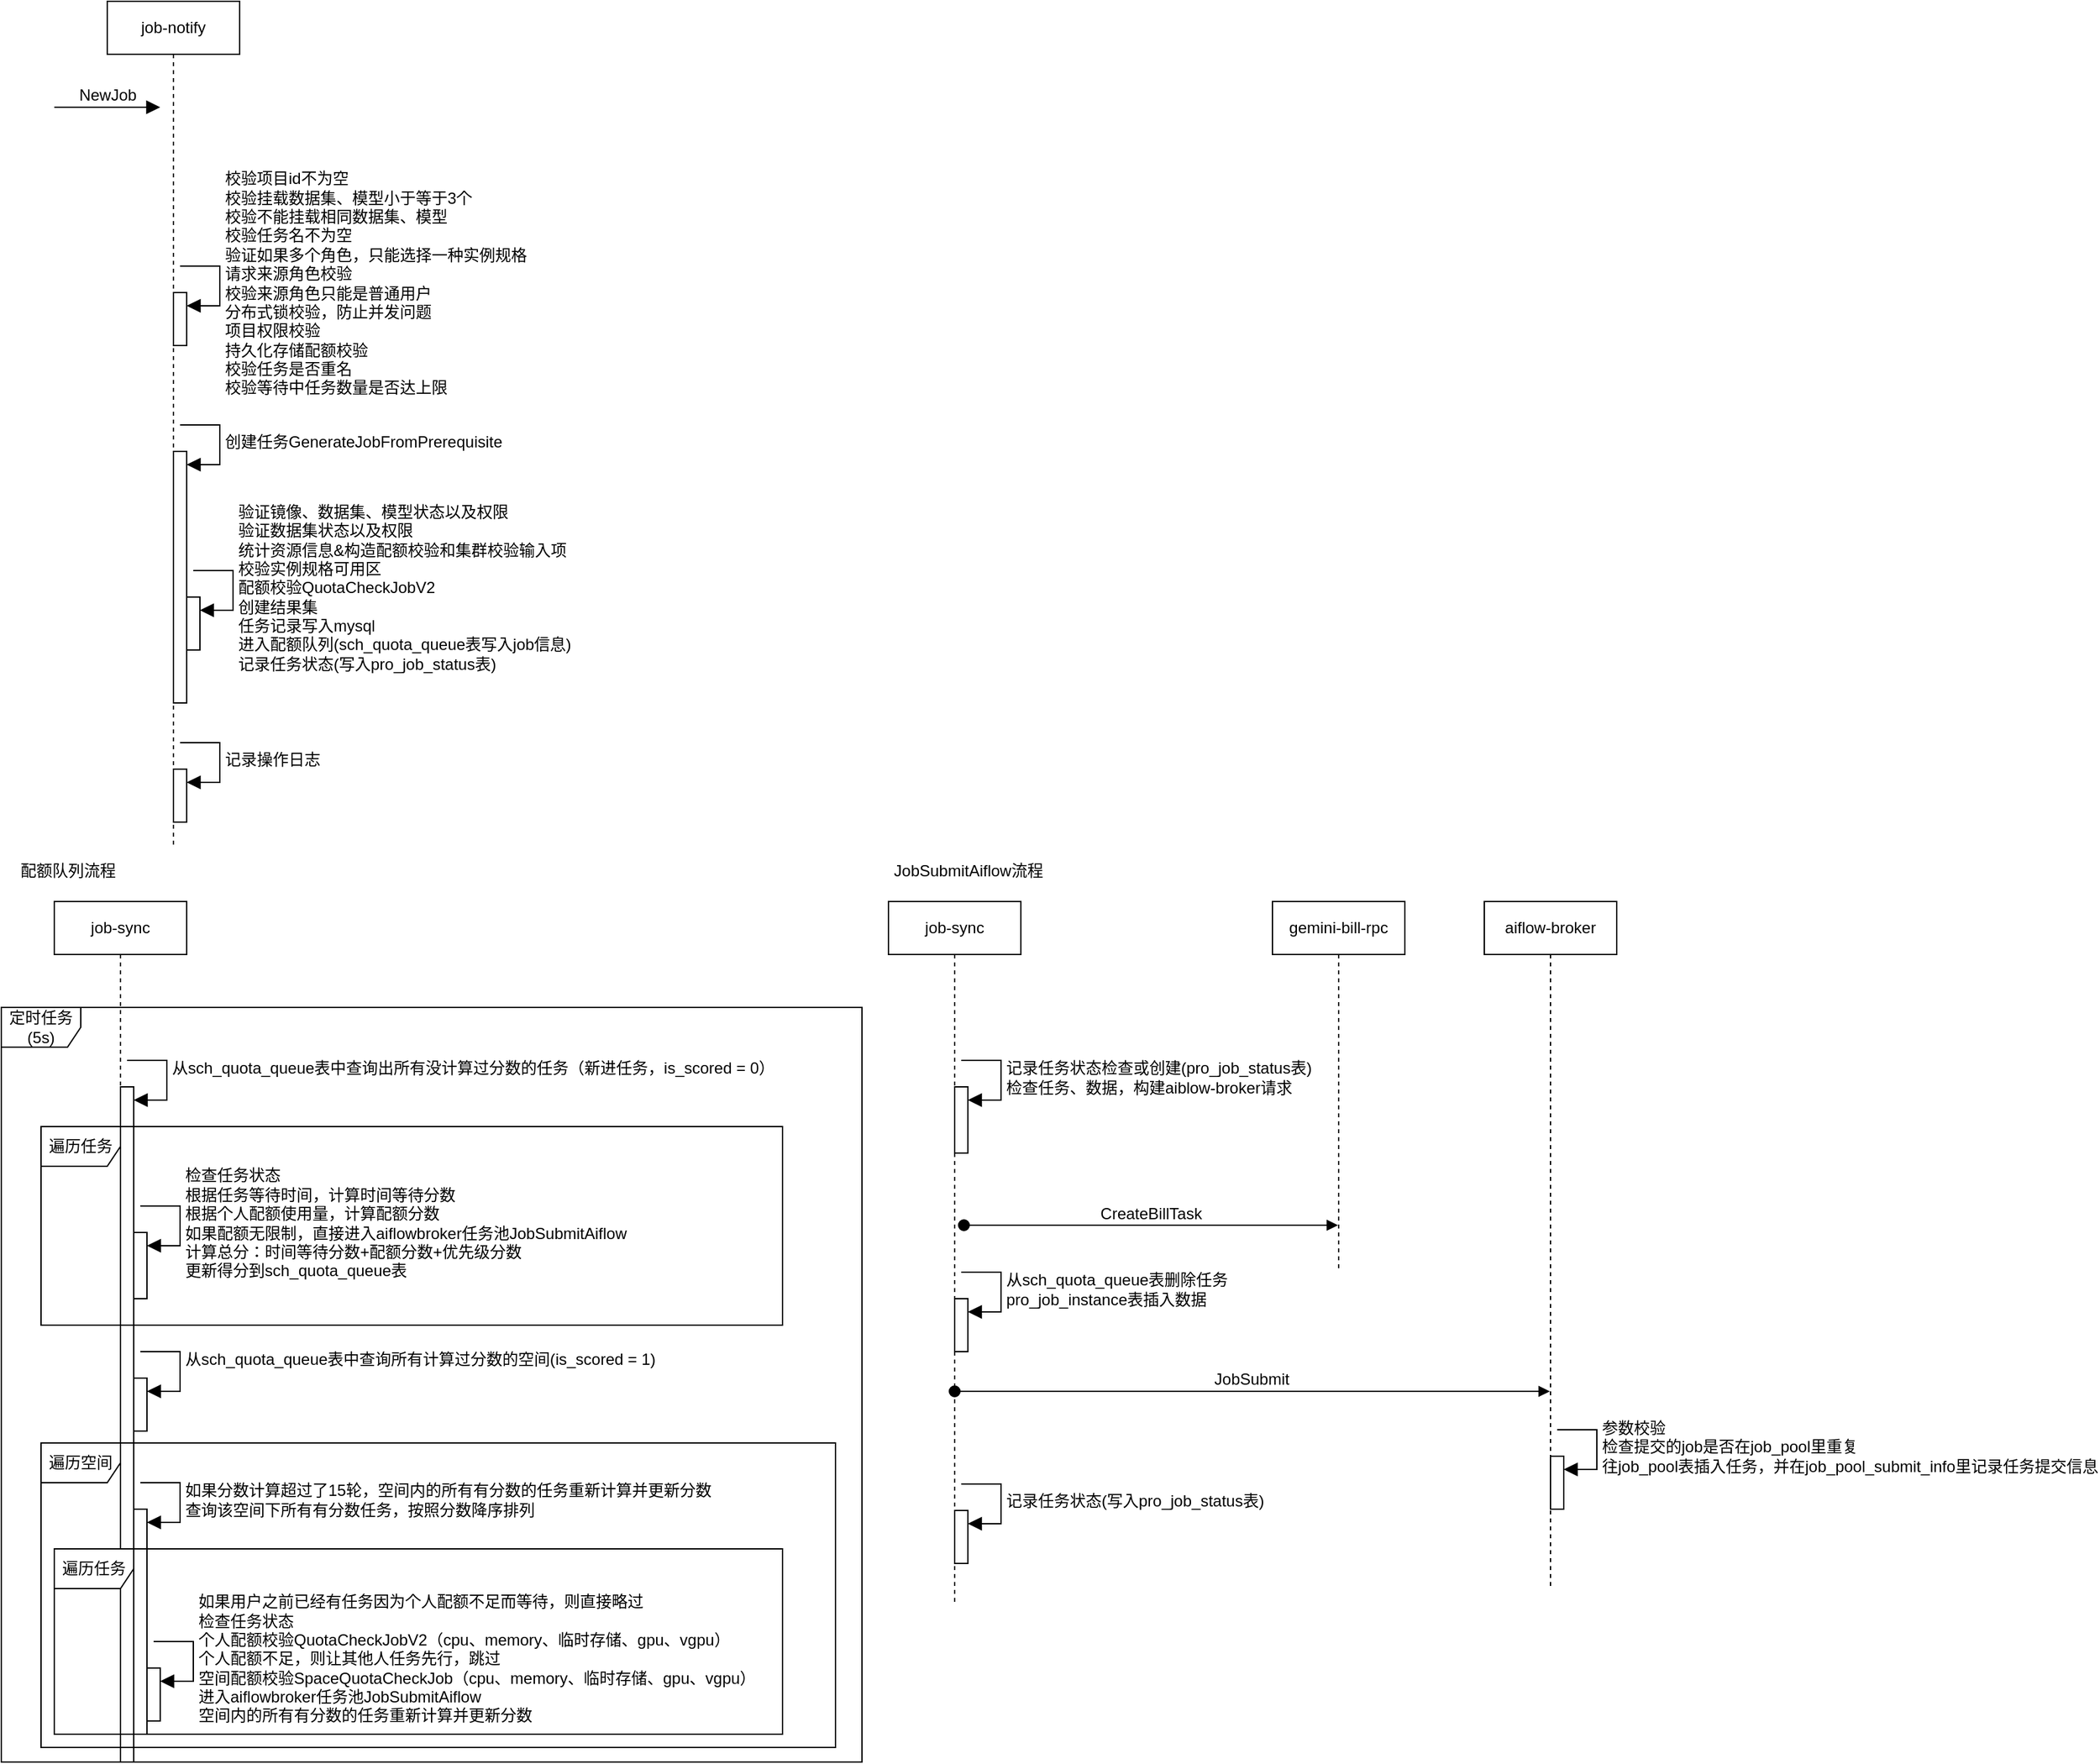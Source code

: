 <mxfile version="28.1.2" pages="2">
  <diagram name="离线任务创建和提交" id="q-FKr38_cjb9bAnMw6bk">
    <mxGraphModel dx="1554" dy="763" grid="1" gridSize="10" guides="1" tooltips="1" connect="1" arrows="1" fold="1" page="1" pageScale="1" pageWidth="827" pageHeight="1169" math="0" shadow="0">
      <root>
        <mxCell id="0" />
        <mxCell id="1" parent="0" />
        <mxCell id="2ayJp5on0NI8x-PA82Mp-1" value="job-notify" style="shape=umlLifeline;perimeter=lifelinePerimeter;whiteSpace=wrap;html=1;container=1;dropTarget=0;collapsible=0;recursiveResize=0;outlineConnect=0;portConstraint=eastwest;newEdgeStyle={&quot;curved&quot;:0,&quot;rounded&quot;:0};" vertex="1" parent="1">
          <mxGeometry x="120" y="80" width="100" height="640" as="geometry" />
        </mxCell>
        <mxCell id="2ayJp5on0NI8x-PA82Mp-3" value="" style="html=1;points=[[0,0,0,0,5],[0,1,0,0,-5],[1,0,0,0,5],[1,1,0,0,-5]];perimeter=orthogonalPerimeter;outlineConnect=0;targetShapes=umlLifeline;portConstraint=eastwest;newEdgeStyle={&quot;curved&quot;:0,&quot;rounded&quot;:0};" vertex="1" parent="2ayJp5on0NI8x-PA82Mp-1">
          <mxGeometry x="50" y="220" width="10" height="40" as="geometry" />
        </mxCell>
        <mxCell id="2ayJp5on0NI8x-PA82Mp-4" value="校验项目id不为空&lt;div&gt;校验挂载数据集、模型小于等于3个&lt;/div&gt;&lt;div&gt;校验不能挂载相同数据集、模型&lt;/div&gt;&lt;div&gt;校验任务名不为空&lt;/div&gt;&lt;div&gt;验证如果多个角色，只能选择一种实例规格&lt;/div&gt;&lt;div&gt;请求来源角色校验&lt;/div&gt;&lt;div&gt;校验来源角色只能是普通用户&lt;/div&gt;&lt;div&gt;分布式锁校验，防止并发问题&lt;/div&gt;&lt;div&gt;项目权限校验&lt;/div&gt;&lt;div&gt;持久化存储配额校验&lt;/div&gt;&lt;div&gt;校验任务是否重名&lt;/div&gt;&lt;div&gt;校验等待中任务数量是否达上限&lt;/div&gt;" style="html=1;align=left;spacingLeft=2;endArrow=block;rounded=0;edgeStyle=orthogonalEdgeStyle;curved=0;rounded=0;fontSize=12;startSize=8;endSize=8;" edge="1" target="2ayJp5on0NI8x-PA82Mp-3" parent="2ayJp5on0NI8x-PA82Mp-1">
          <mxGeometry x="0.012" relative="1" as="geometry">
            <mxPoint x="55" y="200" as="sourcePoint" />
            <Array as="points">
              <mxPoint x="85" y="230" />
            </Array>
            <mxPoint as="offset" />
          </mxGeometry>
        </mxCell>
        <mxCell id="2ayJp5on0NI8x-PA82Mp-5" value="" style="html=1;points=[[0,0,0,0,5],[0,1,0,0,-5],[1,0,0,0,5],[1,1,0,0,-5]];perimeter=orthogonalPerimeter;outlineConnect=0;targetShapes=umlLifeline;portConstraint=eastwest;newEdgeStyle={&quot;curved&quot;:0,&quot;rounded&quot;:0};" vertex="1" parent="2ayJp5on0NI8x-PA82Mp-1">
          <mxGeometry x="50" y="340" width="10" height="190" as="geometry" />
        </mxCell>
        <mxCell id="2ayJp5on0NI8x-PA82Mp-6" value="创建任务GenerateJobFromPrerequisite" style="html=1;align=left;spacingLeft=2;endArrow=block;rounded=0;edgeStyle=orthogonalEdgeStyle;curved=0;rounded=0;fontSize=12;startSize=8;endSize=8;" edge="1" target="2ayJp5on0NI8x-PA82Mp-5" parent="2ayJp5on0NI8x-PA82Mp-1">
          <mxGeometry relative="1" as="geometry">
            <mxPoint x="55" y="320" as="sourcePoint" />
            <Array as="points">
              <mxPoint x="85" y="350" />
            </Array>
          </mxGeometry>
        </mxCell>
        <mxCell id="2ayJp5on0NI8x-PA82Mp-7" value="" style="html=1;points=[[0,0,0,0,5],[0,1,0,0,-5],[1,0,0,0,5],[1,1,0,0,-5]];perimeter=orthogonalPerimeter;outlineConnect=0;targetShapes=umlLifeline;portConstraint=eastwest;newEdgeStyle={&quot;curved&quot;:0,&quot;rounded&quot;:0};" vertex="1" parent="2ayJp5on0NI8x-PA82Mp-1">
          <mxGeometry x="60" y="450" width="10" height="40" as="geometry" />
        </mxCell>
        <mxCell id="2ayJp5on0NI8x-PA82Mp-8" value="验证镜像、数据集、模型状态以及权限&lt;div&gt;验证数据集状态以及权限&lt;/div&gt;&lt;div&gt;统计资源信息&amp;amp;构造配额校验和集群校验输入项&lt;/div&gt;&lt;div&gt;校验实例规格可用区&lt;/div&gt;&lt;div&gt;配额校验QuotaCheckJobV2&lt;/div&gt;&lt;div&gt;创建结果集&lt;/div&gt;&lt;div&gt;任务记录写入mysql&lt;/div&gt;&lt;div&gt;进入配额队列(sch_quota_queue表写入job信息)&lt;br&gt;&lt;div&gt;记录任务状态(写入pro_job_status表)&lt;/div&gt;&lt;/div&gt;" style="html=1;align=left;spacingLeft=2;endArrow=block;rounded=0;edgeStyle=orthogonalEdgeStyle;curved=0;rounded=0;fontSize=12;startSize=8;endSize=8;" edge="1" target="2ayJp5on0NI8x-PA82Mp-7" parent="2ayJp5on0NI8x-PA82Mp-1">
          <mxGeometry x="0.012" relative="1" as="geometry">
            <mxPoint x="65" y="430" as="sourcePoint" />
            <Array as="points">
              <mxPoint x="95" y="460" />
            </Array>
            <mxPoint as="offset" />
          </mxGeometry>
        </mxCell>
        <mxCell id="2ayJp5on0NI8x-PA82Mp-9" value="" style="html=1;points=[[0,0,0,0,5],[0,1,0,0,-5],[1,0,0,0,5],[1,1,0,0,-5]];perimeter=orthogonalPerimeter;outlineConnect=0;targetShapes=umlLifeline;portConstraint=eastwest;newEdgeStyle={&quot;curved&quot;:0,&quot;rounded&quot;:0};" vertex="1" parent="2ayJp5on0NI8x-PA82Mp-1">
          <mxGeometry x="50" y="580" width="10" height="40" as="geometry" />
        </mxCell>
        <mxCell id="2ayJp5on0NI8x-PA82Mp-10" value="记录操作日志" style="html=1;align=left;spacingLeft=2;endArrow=block;rounded=0;edgeStyle=orthogonalEdgeStyle;curved=0;rounded=0;fontSize=12;startSize=8;endSize=8;" edge="1" target="2ayJp5on0NI8x-PA82Mp-9" parent="2ayJp5on0NI8x-PA82Mp-1">
          <mxGeometry relative="1" as="geometry">
            <mxPoint x="55" y="560" as="sourcePoint" />
            <Array as="points">
              <mxPoint x="85" y="590" />
            </Array>
          </mxGeometry>
        </mxCell>
        <mxCell id="2ayJp5on0NI8x-PA82Mp-2" value="NewJob" style="html=1;verticalAlign=bottom;endArrow=block;curved=0;rounded=0;fontSize=12;startSize=8;endSize=8;" edge="1" parent="1">
          <mxGeometry width="80" relative="1" as="geometry">
            <mxPoint x="80" y="160" as="sourcePoint" />
            <mxPoint x="160" y="160" as="targetPoint" />
          </mxGeometry>
        </mxCell>
        <mxCell id="2ayJp5on0NI8x-PA82Mp-11" value="job-sync" style="shape=umlLifeline;perimeter=lifelinePerimeter;whiteSpace=wrap;html=1;container=1;dropTarget=0;collapsible=0;recursiveResize=0;outlineConnect=0;portConstraint=eastwest;newEdgeStyle={&quot;curved&quot;:0,&quot;rounded&quot;:0};" vertex="1" parent="1">
          <mxGeometry x="80" y="760" width="100" height="650" as="geometry" />
        </mxCell>
        <mxCell id="2ayJp5on0NI8x-PA82Mp-12" value="" style="html=1;points=[[0,0,0,0,5],[0,1,0,0,-5],[1,0,0,0,5],[1,1,0,0,-5]];perimeter=orthogonalPerimeter;outlineConnect=0;targetShapes=umlLifeline;portConstraint=eastwest;newEdgeStyle={&quot;curved&quot;:0,&quot;rounded&quot;:0};" vertex="1" parent="2ayJp5on0NI8x-PA82Mp-11">
          <mxGeometry x="50" y="140" width="10" height="510" as="geometry" />
        </mxCell>
        <mxCell id="2ayJp5on0NI8x-PA82Mp-13" value="从sch_quota_queue表中查询出所有没计算过分数的任务（新进任务，is_scored = 0）&lt;div&gt;&lt;br&gt;&lt;/div&gt;" style="html=1;align=left;spacingLeft=2;endArrow=block;rounded=0;edgeStyle=orthogonalEdgeStyle;curved=0;rounded=0;fontSize=12;startSize=8;endSize=8;" edge="1" target="2ayJp5on0NI8x-PA82Mp-12" parent="2ayJp5on0NI8x-PA82Mp-11">
          <mxGeometry x="0.012" relative="1" as="geometry">
            <mxPoint x="55" y="120" as="sourcePoint" />
            <Array as="points">
              <mxPoint x="85" y="150" />
            </Array>
            <mxPoint as="offset" />
          </mxGeometry>
        </mxCell>
        <mxCell id="2ayJp5on0NI8x-PA82Mp-14" value="" style="html=1;points=[[0,0,0,0,5],[0,1,0,0,-5],[1,0,0,0,5],[1,1,0,0,-5]];perimeter=orthogonalPerimeter;outlineConnect=0;targetShapes=umlLifeline;portConstraint=eastwest;newEdgeStyle={&quot;curved&quot;:0,&quot;rounded&quot;:0};" vertex="1" parent="2ayJp5on0NI8x-PA82Mp-11">
          <mxGeometry x="60" y="250" width="10" height="50" as="geometry" />
        </mxCell>
        <mxCell id="2ayJp5on0NI8x-PA82Mp-15" value="检查任务状态&lt;div&gt;根据任务等待时间，计算时间等待分数&lt;/div&gt;&lt;div&gt;根据个人配额使用量，计算配额分数&lt;/div&gt;&lt;div&gt;如果配额无限制，直接进入aiflowbroker任务池JobSubmitAiflow&lt;/div&gt;&lt;div&gt;计算总分：时间等待分数+配额分数+优先级分数&lt;/div&gt;&lt;div&gt;更新得分到&lt;span style=&quot;background-color: light-dark(#ffffff, var(--ge-dark-color, #121212)); color: light-dark(rgb(0, 0, 0), rgb(255, 255, 255));&quot;&gt;sch_quota_queue表&lt;/span&gt;&lt;/div&gt;" style="html=1;align=left;spacingLeft=2;endArrow=block;rounded=0;edgeStyle=orthogonalEdgeStyle;curved=0;rounded=0;fontSize=12;startSize=8;endSize=8;" edge="1" target="2ayJp5on0NI8x-PA82Mp-14" parent="2ayJp5on0NI8x-PA82Mp-11">
          <mxGeometry x="0.012" relative="1" as="geometry">
            <mxPoint x="65" y="230" as="sourcePoint" />
            <Array as="points">
              <mxPoint x="95" y="260" />
            </Array>
            <mxPoint as="offset" />
          </mxGeometry>
        </mxCell>
        <mxCell id="2ayJp5on0NI8x-PA82Mp-23" value="" style="html=1;points=[[0,0,0,0,5],[0,1,0,0,-5],[1,0,0,0,5],[1,1,0,0,-5]];perimeter=orthogonalPerimeter;outlineConnect=0;targetShapes=umlLifeline;portConstraint=eastwest;newEdgeStyle={&quot;curved&quot;:0,&quot;rounded&quot;:0};" vertex="1" parent="2ayJp5on0NI8x-PA82Mp-11">
          <mxGeometry x="60" y="360" width="10" height="40" as="geometry" />
        </mxCell>
        <mxCell id="2ayJp5on0NI8x-PA82Mp-24" value="&lt;div&gt;&lt;span style=&quot;color: light-dark(rgb(0, 0, 0), rgb(255, 255, 255));&quot;&gt;从&lt;/span&gt;&lt;span style=&quot;color: light-dark(rgb(0, 0, 0), rgb(255, 255, 255));&quot;&gt;sch_quota_queue表中查询所有计算过分数的空间(&lt;/span&gt;&lt;span style=&quot;color: light-dark(rgb(0, 0, 0), rgb(255, 255, 255));&quot;&gt;is_scored = 1&lt;/span&gt;&lt;span style=&quot;color: light-dark(rgb(0, 0, 0), rgb(255, 255, 255));&quot;&gt;)&lt;/span&gt;&lt;/div&gt;&lt;div&gt;&lt;span style=&quot;color: light-dark(rgb(0, 0, 0), rgb(255, 255, 255));&quot;&gt;&lt;br&gt;&lt;/span&gt;&lt;/div&gt;" style="html=1;align=left;spacingLeft=2;endArrow=block;rounded=0;edgeStyle=orthogonalEdgeStyle;curved=0;rounded=0;fontSize=12;startSize=8;endSize=8;" edge="1" target="2ayJp5on0NI8x-PA82Mp-23" parent="2ayJp5on0NI8x-PA82Mp-11">
          <mxGeometry relative="1" as="geometry">
            <mxPoint x="65" y="340" as="sourcePoint" />
            <Array as="points">
              <mxPoint x="95" y="370" />
            </Array>
          </mxGeometry>
        </mxCell>
        <mxCell id="2ayJp5on0NI8x-PA82Mp-16" value="" style="html=1;points=[[0,0,0,0,5],[0,1,0,0,-5],[1,0,0,0,5],[1,1,0,0,-5]];perimeter=orthogonalPerimeter;outlineConnect=0;targetShapes=umlLifeline;portConstraint=eastwest;newEdgeStyle={&quot;curved&quot;:0,&quot;rounded&quot;:0};" vertex="1" parent="2ayJp5on0NI8x-PA82Mp-11">
          <mxGeometry x="60" y="459" width="10" height="170" as="geometry" />
        </mxCell>
        <mxCell id="2ayJp5on0NI8x-PA82Mp-17" value="如果分数计算超过了15轮，空间内的所有有分数的任务重新计算并更新分数&lt;div&gt;查询该空间下所有有分数任务，按照分数降序排列&lt;/div&gt;" style="html=1;align=left;spacingLeft=2;endArrow=block;rounded=0;edgeStyle=orthogonalEdgeStyle;curved=0;rounded=0;fontSize=12;startSize=8;endSize=8;" edge="1" target="2ayJp5on0NI8x-PA82Mp-16" parent="2ayJp5on0NI8x-PA82Mp-11">
          <mxGeometry x="0.012" relative="1" as="geometry">
            <mxPoint x="65" y="439" as="sourcePoint" />
            <Array as="points">
              <mxPoint x="95" y="469" />
            </Array>
            <mxPoint as="offset" />
          </mxGeometry>
        </mxCell>
        <mxCell id="2ayJp5on0NI8x-PA82Mp-18" value="" style="html=1;points=[[0,0,0,0,5],[0,1,0,0,-5],[1,0,0,0,5],[1,1,0,0,-5]];perimeter=orthogonalPerimeter;outlineConnect=0;targetShapes=umlLifeline;portConstraint=eastwest;newEdgeStyle={&quot;curved&quot;:0,&quot;rounded&quot;:0};" vertex="1" parent="2ayJp5on0NI8x-PA82Mp-11">
          <mxGeometry x="70" y="579" width="10" height="40" as="geometry" />
        </mxCell>
        <mxCell id="2ayJp5on0NI8x-PA82Mp-19" value="如果用户之前已经有任务因为个人配额不足而等待，则直接略过&lt;div&gt;检查任务状态&lt;/div&gt;&lt;div&gt;个人配额校验QuotaCheckJobV2（cpu、memory、临时存储、gpu、vgpu）&lt;/div&gt;&lt;div&gt;个人配额不足，则让其他人任务先行，跳过&lt;/div&gt;&lt;div&gt;空间配额校验SpaceQuotaCheckJob&lt;span style=&quot;background-color: light-dark(#ffffff, var(--ge-dark-color, #121212)); color: light-dark(rgb(0, 0, 0), rgb(255, 255, 255));&quot;&gt;（cpu、memory、临时存储、gpu、vgpu）&lt;/span&gt;&lt;/div&gt;&lt;div&gt;进入aiflowbroker任务池JobSubmitAiflow&lt;/div&gt;&lt;div&gt;&lt;span style=&quot;background-color: light-dark(#ffffff, var(--ge-dark-color, #121212)); color: light-dark(rgb(0, 0, 0), rgb(255, 255, 255));&quot;&gt;空间内的所有有分数的任务重新计算并更新分数&lt;/span&gt;&lt;/div&gt;" style="html=1;align=left;spacingLeft=2;endArrow=block;rounded=0;edgeStyle=orthogonalEdgeStyle;curved=0;rounded=0;fontSize=12;startSize=8;endSize=8;" edge="1" target="2ayJp5on0NI8x-PA82Mp-18" parent="2ayJp5on0NI8x-PA82Mp-11">
          <mxGeometry x="0.012" relative="1" as="geometry">
            <mxPoint x="75" y="559" as="sourcePoint" />
            <Array as="points">
              <mxPoint x="105" y="589" />
            </Array>
            <mxPoint as="offset" />
          </mxGeometry>
        </mxCell>
        <mxCell id="2ayJp5on0NI8x-PA82Mp-21" value="遍历空间" style="shape=umlFrame;whiteSpace=wrap;html=1;pointerEvents=0;" vertex="1" parent="2ayJp5on0NI8x-PA82Mp-11">
          <mxGeometry x="-10" y="409" width="600" height="230" as="geometry" />
        </mxCell>
        <mxCell id="2ayJp5on0NI8x-PA82Mp-22" value="遍历任务" style="shape=umlFrame;whiteSpace=wrap;html=1;pointerEvents=0;" vertex="1" parent="2ayJp5on0NI8x-PA82Mp-11">
          <mxGeometry y="489" width="550" height="140" as="geometry" />
        </mxCell>
        <mxCell id="2ayJp5on0NI8x-PA82Mp-20" value="遍历任务" style="shape=umlFrame;whiteSpace=wrap;html=1;pointerEvents=0;" vertex="1" parent="1">
          <mxGeometry x="70" y="930" width="560" height="150" as="geometry" />
        </mxCell>
        <mxCell id="2ayJp5on0NI8x-PA82Mp-25" value="job-sync" style="shape=umlLifeline;perimeter=lifelinePerimeter;whiteSpace=wrap;html=1;container=1;dropTarget=0;collapsible=0;recursiveResize=0;outlineConnect=0;portConstraint=eastwest;newEdgeStyle={&quot;curved&quot;:0,&quot;rounded&quot;:0};" vertex="1" parent="1">
          <mxGeometry x="710" y="760" width="100" height="530" as="geometry" />
        </mxCell>
        <mxCell id="2ayJp5on0NI8x-PA82Mp-26" value="" style="html=1;points=[[0,0,0,0,5],[0,1,0,0,-5],[1,0,0,0,5],[1,1,0,0,-5]];perimeter=orthogonalPerimeter;outlineConnect=0;targetShapes=umlLifeline;portConstraint=eastwest;newEdgeStyle={&quot;curved&quot;:0,&quot;rounded&quot;:0};" vertex="1" parent="2ayJp5on0NI8x-PA82Mp-25">
          <mxGeometry x="50" y="140" width="10" height="50" as="geometry" />
        </mxCell>
        <mxCell id="2ayJp5on0NI8x-PA82Mp-27" value="&lt;div&gt;记录任务状态检查或创建(pro_job_status表)&lt;/div&gt;&lt;div&gt;检查任务、数据，构建aiblow-broker请求&lt;/div&gt;" style="html=1;align=left;spacingLeft=2;endArrow=block;rounded=0;edgeStyle=orthogonalEdgeStyle;curved=0;rounded=0;fontSize=12;startSize=8;endSize=8;" edge="1" parent="2ayJp5on0NI8x-PA82Mp-25" target="2ayJp5on0NI8x-PA82Mp-26">
          <mxGeometry x="0.012" relative="1" as="geometry">
            <mxPoint x="55" y="120" as="sourcePoint" />
            <Array as="points">
              <mxPoint x="85" y="150" />
            </Array>
            <mxPoint as="offset" />
          </mxGeometry>
        </mxCell>
        <mxCell id="2ayJp5on0NI8x-PA82Mp-42" value="" style="html=1;points=[[0,0,0,0,5],[0,1,0,0,-5],[1,0,0,0,5],[1,1,0,0,-5]];perimeter=orthogonalPerimeter;outlineConnect=0;targetShapes=umlLifeline;portConstraint=eastwest;newEdgeStyle={&quot;curved&quot;:0,&quot;rounded&quot;:0};" vertex="1" parent="2ayJp5on0NI8x-PA82Mp-25">
          <mxGeometry x="50" y="300" width="10" height="40" as="geometry" />
        </mxCell>
        <mxCell id="2ayJp5on0NI8x-PA82Mp-43" value="从sch_quota_queue表删除任务&lt;div&gt;pro_job_instance表插入数据&lt;/div&gt;" style="html=1;align=left;spacingLeft=2;endArrow=block;rounded=0;edgeStyle=orthogonalEdgeStyle;curved=0;rounded=0;fontSize=12;startSize=8;endSize=8;" edge="1" target="2ayJp5on0NI8x-PA82Mp-42" parent="2ayJp5on0NI8x-PA82Mp-25">
          <mxGeometry x="0.012" relative="1" as="geometry">
            <mxPoint x="55" y="280" as="sourcePoint" />
            <Array as="points">
              <mxPoint x="85" y="310" />
            </Array>
            <mxPoint as="offset" />
          </mxGeometry>
        </mxCell>
        <mxCell id="2ayJp5on0NI8x-PA82Mp-44" value="" style="html=1;points=[[0,0,0,0,5],[0,1,0,0,-5],[1,0,0,0,5],[1,1,0,0,-5]];perimeter=orthogonalPerimeter;outlineConnect=0;targetShapes=umlLifeline;portConstraint=eastwest;newEdgeStyle={&quot;curved&quot;:0,&quot;rounded&quot;:0};" vertex="1" parent="2ayJp5on0NI8x-PA82Mp-25">
          <mxGeometry x="50" y="460" width="10" height="40" as="geometry" />
        </mxCell>
        <mxCell id="2ayJp5on0NI8x-PA82Mp-45" value="&lt;div&gt;&lt;span style=&quot;background-color: light-dark(#ffffff, var(--ge-dark-color, #121212)); color: light-dark(rgb(0, 0, 0), rgb(255, 255, 255));&quot;&gt;记录任务状态(写入pro_job_status表)&lt;/span&gt;&lt;/div&gt;" style="html=1;align=left;spacingLeft=2;endArrow=block;rounded=0;edgeStyle=orthogonalEdgeStyle;curved=0;rounded=0;fontSize=12;startSize=8;endSize=8;" edge="1" parent="2ayJp5on0NI8x-PA82Mp-25" target="2ayJp5on0NI8x-PA82Mp-44">
          <mxGeometry x="0.012" relative="1" as="geometry">
            <mxPoint x="55" y="440" as="sourcePoint" />
            <Array as="points">
              <mxPoint x="85" y="470" />
            </Array>
            <mxPoint as="offset" />
          </mxGeometry>
        </mxCell>
        <mxCell id="2ayJp5on0NI8x-PA82Mp-38" value="gemini-bill-rpc" style="shape=umlLifeline;perimeter=lifelinePerimeter;whiteSpace=wrap;html=1;container=1;dropTarget=0;collapsible=0;recursiveResize=0;outlineConnect=0;portConstraint=eastwest;newEdgeStyle={&quot;curved&quot;:0,&quot;rounded&quot;:0};" vertex="1" parent="1">
          <mxGeometry x="1000" y="760" width="100" height="280" as="geometry" />
        </mxCell>
        <mxCell id="2ayJp5on0NI8x-PA82Mp-41" value="CreateBillTask" style="html=1;verticalAlign=bottom;startArrow=oval;startFill=1;endArrow=block;startSize=8;curved=0;rounded=0;fontSize=12;" edge="1" parent="1" target="2ayJp5on0NI8x-PA82Mp-38">
          <mxGeometry x="-0.002" width="60" relative="1" as="geometry">
            <mxPoint x="767" y="1004.5" as="sourcePoint" />
            <mxPoint x="827" y="1004.5" as="targetPoint" />
            <mxPoint as="offset" />
          </mxGeometry>
        </mxCell>
        <mxCell id="2ayJp5on0NI8x-PA82Mp-46" value="aiflow-broker" style="shape=umlLifeline;perimeter=lifelinePerimeter;whiteSpace=wrap;html=1;container=1;dropTarget=0;collapsible=0;recursiveResize=0;outlineConnect=0;portConstraint=eastwest;newEdgeStyle={&quot;curved&quot;:0,&quot;rounded&quot;:0};" vertex="1" parent="1">
          <mxGeometry x="1160" y="760" width="100" height="520" as="geometry" />
        </mxCell>
        <mxCell id="2ayJp5on0NI8x-PA82Mp-50" value="" style="html=1;points=[[0,0,0,0,5],[0,1,0,0,-5],[1,0,0,0,5],[1,1,0,0,-5]];perimeter=orthogonalPerimeter;outlineConnect=0;targetShapes=umlLifeline;portConstraint=eastwest;newEdgeStyle={&quot;curved&quot;:0,&quot;rounded&quot;:0};" vertex="1" parent="2ayJp5on0NI8x-PA82Mp-46">
          <mxGeometry x="50" y="419" width="10" height="40" as="geometry" />
        </mxCell>
        <mxCell id="2ayJp5on0NI8x-PA82Mp-51" value="参数校验&lt;div&gt;检查提交的job是否在job_pool里重复&lt;/div&gt;&lt;div&gt;往job_pool表插入任务，并在job_pool_submit_info里记录任务提交信息&lt;/div&gt;" style="html=1;align=left;spacingLeft=2;endArrow=block;rounded=0;edgeStyle=orthogonalEdgeStyle;curved=0;rounded=0;fontSize=12;startSize=8;endSize=8;" edge="1" target="2ayJp5on0NI8x-PA82Mp-50" parent="2ayJp5on0NI8x-PA82Mp-46">
          <mxGeometry relative="1" as="geometry">
            <mxPoint x="55" y="399" as="sourcePoint" />
            <Array as="points">
              <mxPoint x="85" y="429" />
            </Array>
          </mxGeometry>
        </mxCell>
        <mxCell id="2ayJp5on0NI8x-PA82Mp-49" value="JobSubmit" style="html=1;verticalAlign=bottom;startArrow=oval;startFill=1;endArrow=block;startSize=8;curved=0;rounded=0;fontSize=12;" edge="1" parent="1" target="2ayJp5on0NI8x-PA82Mp-46">
          <mxGeometry x="-0.003" width="60" relative="1" as="geometry">
            <mxPoint x="760" y="1130" as="sourcePoint" />
            <mxPoint x="1043" y="1130.5" as="targetPoint" />
            <mxPoint as="offset" />
          </mxGeometry>
        </mxCell>
        <mxCell id="2ayJp5on0NI8x-PA82Mp-53" value="&lt;span style=&quot;font-size: 12px; text-align: left; background-color: rgb(255, 255, 255);&quot;&gt;JobSubmitAiflow流程&lt;/span&gt;" style="text;html=1;align=center;verticalAlign=middle;resizable=0;points=[];autosize=1;strokeColor=none;fillColor=none;fontSize=16;" vertex="1" parent="1">
          <mxGeometry x="700" y="720" width="140" height="30" as="geometry" />
        </mxCell>
        <mxCell id="2ayJp5on0NI8x-PA82Mp-54" value="定时任务(5s)" style="shape=umlFrame;whiteSpace=wrap;html=1;pointerEvents=0;" vertex="1" parent="1">
          <mxGeometry x="40" y="840" width="650" height="570" as="geometry" />
        </mxCell>
        <mxCell id="gNt-T2uzj1xn7AGjJJt7-1" value="&lt;span style=&quot;font-size: 12px; text-align: left; background-color: rgb(255, 255, 255);&quot;&gt;配额队列流程&lt;/span&gt;" style="text;html=1;align=center;verticalAlign=middle;resizable=0;points=[];autosize=1;strokeColor=none;fillColor=none;fontSize=16;" vertex="1" parent="1">
          <mxGeometry x="40" y="720" width="100" height="30" as="geometry" />
        </mxCell>
      </root>
    </mxGraphModel>
  </diagram>
  <diagram name="离线任务调度和更新" id="KDuRLmohUwIqfBv5t3YJ">
    <mxGraphModel dx="1554" dy="763" grid="1" gridSize="10" guides="1" tooltips="1" connect="1" arrows="1" fold="1" page="1" pageScale="1" pageWidth="827" pageHeight="1169" math="0" shadow="0">
      <root>
        <mxCell id="uxq78JOp1_QEmdOXQwrp-0" />
        <mxCell id="uxq78JOp1_QEmdOXQwrp-1" parent="uxq78JOp1_QEmdOXQwrp-0" />
      </root>
    </mxGraphModel>
  </diagram>
</mxfile>

